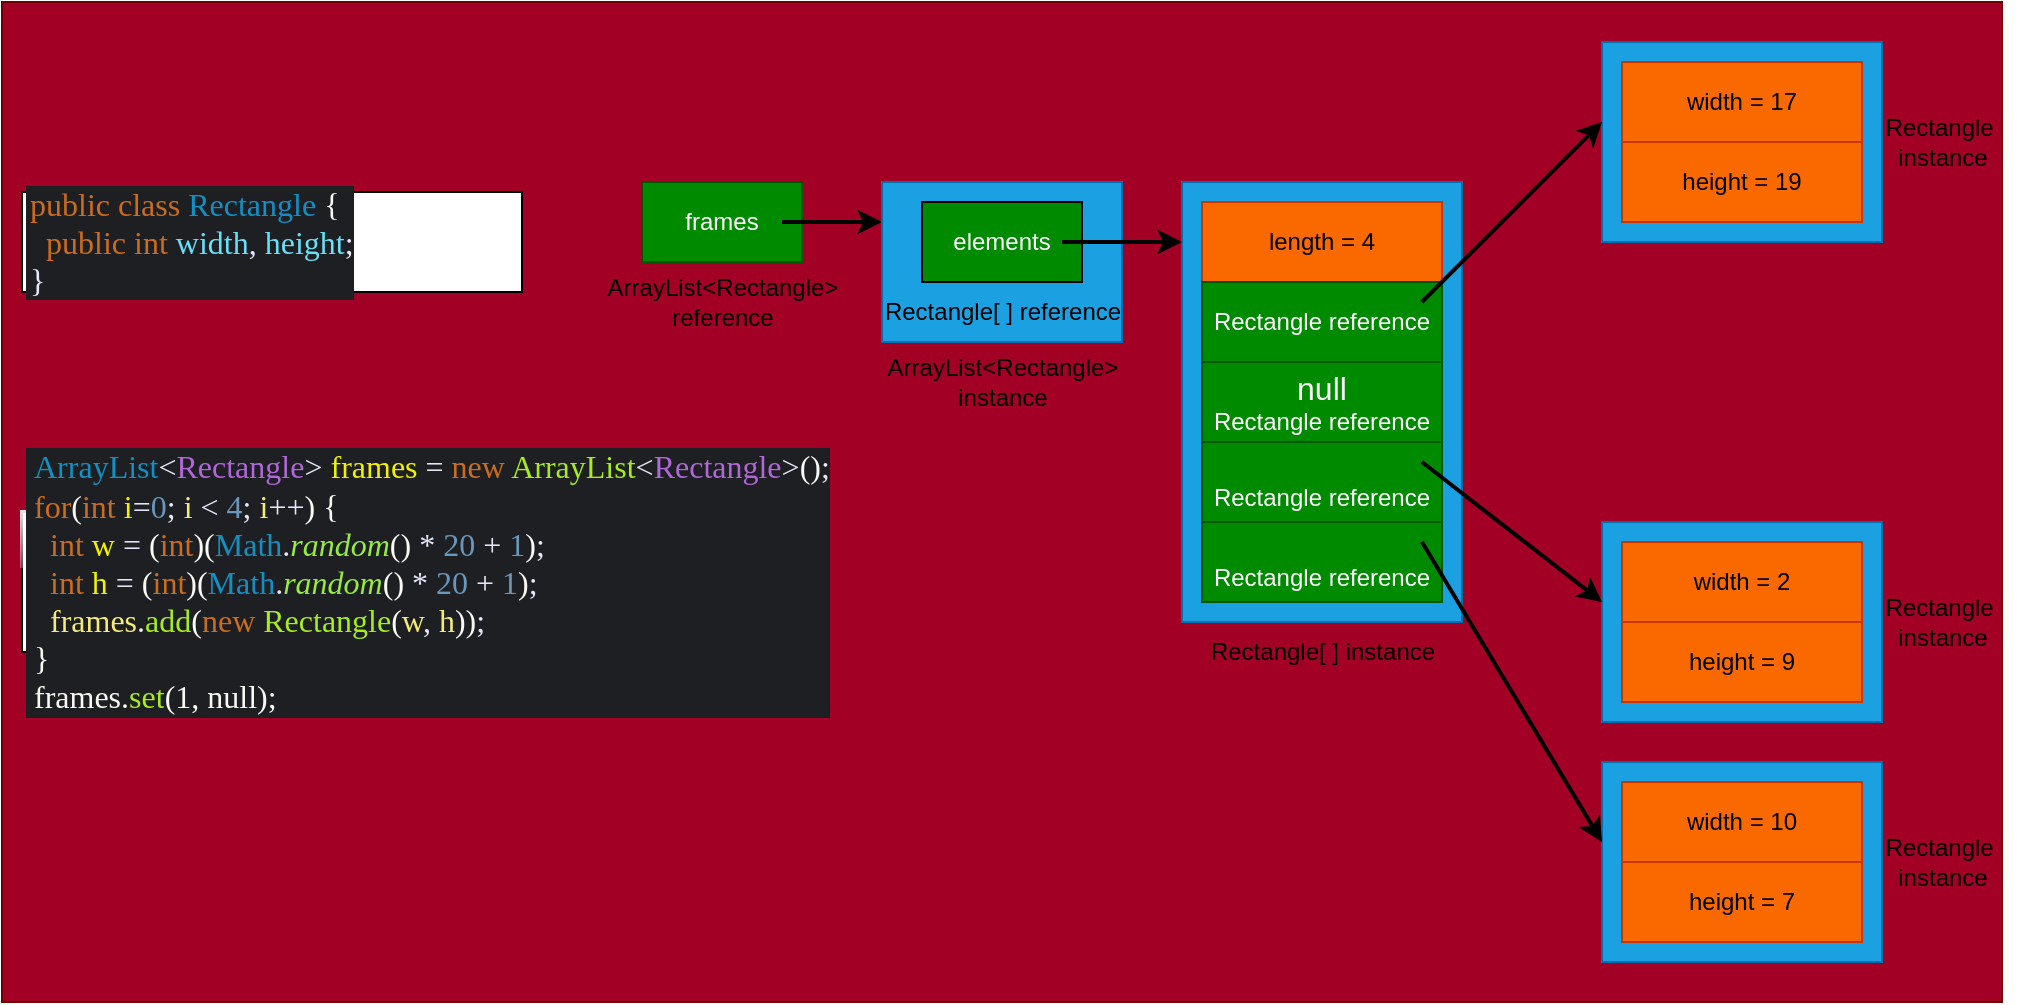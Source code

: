 <mxfile version="28.2.0">
  <diagram name="Page-1" id="1SaJK4QJmozZwHA5n9lj">
    <mxGraphModel dx="2088" dy="713" grid="1" gridSize="10" guides="1" tooltips="1" connect="1" arrows="1" fold="1" page="1" pageScale="1" pageWidth="827" pageHeight="1169" math="0" shadow="0">
      <root>
        <mxCell id="0" />
        <mxCell id="1" parent="0" />
        <mxCell id="1xBhV_vblewTtPQ-xvQc-46" value="" style="rounded=0;whiteSpace=wrap;html=1;fillColor=light-dark(#A20025,#FFE6EA);fontColor=#ffffff;strokeColor=#6F0000;" parent="1" vertex="1">
          <mxGeometry x="-240" y="260" width="1000" height="500" as="geometry" />
        </mxCell>
        <mxCell id="1xBhV_vblewTtPQ-xvQc-44" value="" style="rounded=0;whiteSpace=wrap;html=1;fillColor=#1ba1e2;fontColor=#ffffff;strokeColor=#006EAF;" parent="1" vertex="1">
          <mxGeometry x="560" y="520" width="140" height="100" as="geometry" />
        </mxCell>
        <mxCell id="1xBhV_vblewTtPQ-xvQc-45" value="" style="rounded=0;whiteSpace=wrap;html=1;fillColor=#1ba1e2;fontColor=#ffffff;strokeColor=#006EAF;" parent="1" vertex="1">
          <mxGeometry x="560" y="640" width="140" height="100" as="geometry" />
        </mxCell>
        <mxCell id="1xBhV_vblewTtPQ-xvQc-42" value="" style="rounded=0;whiteSpace=wrap;html=1;fillColor=#1ba1e2;fontColor=#ffffff;strokeColor=#006EAF;" parent="1" vertex="1">
          <mxGeometry x="560" y="280" width="140" height="100" as="geometry" />
        </mxCell>
        <mxCell id="1xBhV_vblewTtPQ-xvQc-41" value="" style="rounded=0;whiteSpace=wrap;html=1;fillColor=#1ba1e2;fontColor=#ffffff;strokeColor=#006EAF;" parent="1" vertex="1">
          <mxGeometry x="350" y="350" width="140" height="220" as="geometry" />
        </mxCell>
        <mxCell id="1xBhV_vblewTtPQ-xvQc-1" value="frames" style="rounded=0;whiteSpace=wrap;html=1;fillColor=#008a00;fontColor=#ffffff;strokeColor=light-dark(#005700,#000000);strokeWidth=1;" parent="1" vertex="1">
          <mxGeometry x="80" y="350" width="80" height="40" as="geometry" />
        </mxCell>
        <mxCell id="1xBhV_vblewTtPQ-xvQc-2" value="" style="endArrow=classic;html=1;rounded=0;strokeColor=light-dark(#000000,#000000);strokeWidth=2;" parent="1" edge="1">
          <mxGeometry width="50" height="50" relative="1" as="geometry">
            <mxPoint x="150" y="370" as="sourcePoint" />
            <mxPoint x="200" y="370" as="targetPoint" />
          </mxGeometry>
        </mxCell>
        <mxCell id="1xBhV_vblewTtPQ-xvQc-5" value="" style="rounded=0;whiteSpace=wrap;html=1;fillColor=#1ba1e2;fontColor=#ffffff;strokeColor=#006EAF;" parent="1" vertex="1">
          <mxGeometry x="200" y="350" width="120" height="80" as="geometry" />
        </mxCell>
        <mxCell id="1xBhV_vblewTtPQ-xvQc-6" value="elements" style="rounded=0;whiteSpace=wrap;html=1;fillColor=#008a00;fontColor=#ffffff;strokeColor=light-dark(#000000,#000000);" parent="1" vertex="1">
          <mxGeometry x="220" y="360" width="80" height="40" as="geometry" />
        </mxCell>
        <mxCell id="1xBhV_vblewTtPQ-xvQc-7" value="Rectangle[ ]&amp;nbsp;&lt;span style=&quot;background-color: transparent; color: light-dark(rgb(0, 0, 0), rgb(255, 255, 255));&quot;&gt;reference&lt;/span&gt;" style="text;html=1;align=center;verticalAlign=middle;resizable=0;points=[];autosize=1;strokeColor=none;fillColor=none;" parent="1" vertex="1">
          <mxGeometry x="190" y="400" width="140" height="30" as="geometry" />
        </mxCell>
        <mxCell id="1xBhV_vblewTtPQ-xvQc-8" value="ArrayList&amp;lt;Rectangle&amp;gt;&lt;div&gt;reference&lt;/div&gt;" style="text;html=1;align=center;verticalAlign=middle;resizable=0;points=[];autosize=1;fontColor=light-dark(#000000,#000000);" parent="1" vertex="1">
          <mxGeometry x="50" y="390" width="140" height="40" as="geometry" />
        </mxCell>
        <mxCell id="1xBhV_vblewTtPQ-xvQc-9" value="ArrayList&amp;lt;Rectangle&amp;gt;&lt;div&gt;instance&lt;/div&gt;" style="text;html=1;align=center;verticalAlign=middle;resizable=0;points=[];autosize=1;strokeWidth=0;fontColor=light-dark(#000000,#000000);" parent="1" vertex="1">
          <mxGeometry x="190" y="430" width="140" height="40" as="geometry" />
        </mxCell>
        <mxCell id="1xBhV_vblewTtPQ-xvQc-10" value="length = 4" style="rounded=0;whiteSpace=wrap;html=1;fillColor=#fa6800;fontColor=#000000;strokeColor=#C73500;" parent="1" vertex="1">
          <mxGeometry x="360" y="360" width="120" height="40" as="geometry" />
        </mxCell>
        <mxCell id="1xBhV_vblewTtPQ-xvQc-11" value="&lt;div&gt;&lt;span style=&quot;background-color: transparent; color: light-dark(rgb(255, 255, 255), rgb(18, 18, 18));&quot;&gt;Rectangle reference&lt;/span&gt;&lt;/div&gt;" style="rounded=0;whiteSpace=wrap;html=1;fillColor=#008a00;fontColor=#ffffff;strokeColor=light-dark(#005700,#000000);strokeWidth=1;" parent="1" vertex="1">
          <mxGeometry x="360" y="400" width="120" height="40" as="geometry" />
        </mxCell>
        <mxCell id="1xBhV_vblewTtPQ-xvQc-17" value="&lt;div&gt;&lt;span style=&quot;background-color: transparent;&quot;&gt;&lt;font style=&quot;font-size: 16px; color: light-dark(rgb(255, 255, 255), rgb(255, 0, 0));&quot;&gt;null&lt;/font&gt;&lt;/span&gt;&lt;/div&gt;&lt;div&gt;&lt;span style=&quot;background-color: transparent; color: light-dark(rgb(255, 255, 255), rgb(18, 18, 18));&quot;&gt;Rectangle reference&lt;/span&gt;&lt;/div&gt;" style="rounded=0;whiteSpace=wrap;html=1;fillColor=#008a00;fontColor=#ffffff;strokeColor=light-dark(#005700,#000000);strokeWidth=1;" parent="1" vertex="1">
          <mxGeometry x="360" y="440" width="120" height="40" as="geometry" />
        </mxCell>
        <mxCell id="1xBhV_vblewTtPQ-xvQc-18" value="&lt;div&gt;&lt;br&gt;&lt;/div&gt;Rectangle reference" style="rounded=0;whiteSpace=wrap;html=1;fillColor=#008a00;fontColor=#ffffff;strokeColor=light-dark(#005700,#000000);strokeWidth=1;" parent="1" vertex="1">
          <mxGeometry x="360" y="480" width="120" height="40" as="geometry" />
        </mxCell>
        <mxCell id="1xBhV_vblewTtPQ-xvQc-19" value="&lt;div&gt;&lt;br&gt;&lt;/div&gt;Rectangle reference" style="rounded=0;whiteSpace=wrap;html=1;fillColor=#008a00;fontColor=#ffffff;strokeColor=light-dark(#005700,#000000);strokeWidth=1;" parent="1" vertex="1">
          <mxGeometry x="360" y="520" width="120" height="40" as="geometry" />
        </mxCell>
        <mxCell id="1xBhV_vblewTtPQ-xvQc-21" value="" style="endArrow=classic;html=1;rounded=0;strokeColor=light-dark(#000000,#000000);strokeWidth=2;" parent="1" edge="1">
          <mxGeometry width="50" height="50" relative="1" as="geometry">
            <mxPoint x="470" y="410" as="sourcePoint" />
            <mxPoint x="560" y="320" as="targetPoint" />
          </mxGeometry>
        </mxCell>
        <mxCell id="1xBhV_vblewTtPQ-xvQc-23" value="" style="endArrow=classic;html=1;rounded=0;strokeColor=light-dark(#000000,#000000);strokeWidth=2;" parent="1" edge="1">
          <mxGeometry width="50" height="50" relative="1" as="geometry">
            <mxPoint x="470" y="490" as="sourcePoint" />
            <mxPoint x="560" y="560" as="targetPoint" />
          </mxGeometry>
        </mxCell>
        <mxCell id="1xBhV_vblewTtPQ-xvQc-24" value="" style="endArrow=classic;html=1;rounded=0;strokeColor=light-dark(#000000,#000000);strokeWidth=2;" parent="1" edge="1">
          <mxGeometry width="50" height="50" relative="1" as="geometry">
            <mxPoint x="470" y="530" as="sourcePoint" />
            <mxPoint x="560" y="680" as="targetPoint" />
          </mxGeometry>
        </mxCell>
        <mxCell id="1xBhV_vblewTtPQ-xvQc-25" value="width = 17" style="rounded=0;whiteSpace=wrap;html=1;fillColor=#fa6800;fontColor=#000000;strokeColor=#C73500;" parent="1" vertex="1">
          <mxGeometry x="570" y="290" width="120" height="40" as="geometry" />
        </mxCell>
        <mxCell id="1xBhV_vblewTtPQ-xvQc-26" value="height = 19" style="rounded=0;whiteSpace=wrap;html=1;fillColor=#fa6800;fontColor=#000000;strokeColor=#C73500;" parent="1" vertex="1">
          <mxGeometry x="570" y="330" width="120" height="40" as="geometry" />
        </mxCell>
        <mxCell id="1xBhV_vblewTtPQ-xvQc-28" value="Rectangle&amp;nbsp;&lt;div&gt;instance&lt;/div&gt;" style="text;html=1;align=center;verticalAlign=middle;resizable=0;points=[];autosize=1;fontColor=light-dark(#000000,#000000);" parent="1" vertex="1">
          <mxGeometry x="690" y="310" width="80" height="40" as="geometry" />
        </mxCell>
        <mxCell id="1xBhV_vblewTtPQ-xvQc-32" value="width = 2" style="rounded=0;whiteSpace=wrap;html=1;fillColor=#fa6800;fontColor=#000000;strokeColor=#C73500;" parent="1" vertex="1">
          <mxGeometry x="570" y="530" width="120" height="40" as="geometry" />
        </mxCell>
        <mxCell id="1xBhV_vblewTtPQ-xvQc-33" value="height = 9" style="rounded=0;whiteSpace=wrap;html=1;fillColor=#fa6800;fontColor=#000000;strokeColor=#C73500;" parent="1" vertex="1">
          <mxGeometry x="570" y="570" width="120" height="40" as="geometry" />
        </mxCell>
        <mxCell id="1xBhV_vblewTtPQ-xvQc-34" value="Rectangle&amp;nbsp;&lt;div&gt;instance&lt;/div&gt;" style="text;html=1;align=center;verticalAlign=middle;resizable=0;points=[];autosize=1;fontColor=light-dark(#000000,#000000);" parent="1" vertex="1">
          <mxGeometry x="690" y="550" width="80" height="40" as="geometry" />
        </mxCell>
        <mxCell id="1xBhV_vblewTtPQ-xvQc-35" value="width = 10" style="rounded=0;whiteSpace=wrap;html=1;fillColor=#fa6800;fontColor=#000000;strokeColor=#C73500;" parent="1" vertex="1">
          <mxGeometry x="570" y="650" width="120" height="40" as="geometry" />
        </mxCell>
        <mxCell id="1xBhV_vblewTtPQ-xvQc-36" value="height = 7" style="rounded=0;whiteSpace=wrap;html=1;fillColor=#fa6800;fontColor=#000000;strokeColor=#C73500;" parent="1" vertex="1">
          <mxGeometry x="570" y="690" width="120" height="40" as="geometry" />
        </mxCell>
        <mxCell id="1xBhV_vblewTtPQ-xvQc-37" value="Rectangle&amp;nbsp;&lt;div&gt;instance&lt;/div&gt;" style="text;html=1;align=center;verticalAlign=middle;resizable=0;points=[];autosize=1;fontColor=light-dark(#000000,#000000);" parent="1" vertex="1">
          <mxGeometry x="690" y="670" width="80" height="40" as="geometry" />
        </mxCell>
        <mxCell id="1xBhV_vblewTtPQ-xvQc-38" value="" style="endArrow=classic;html=1;rounded=0;strokeColor=light-dark(#000000,#000000);strokeWidth=2;" parent="1" edge="1">
          <mxGeometry width="50" height="50" relative="1" as="geometry">
            <mxPoint x="290" y="380" as="sourcePoint" />
            <mxPoint x="350" y="380" as="targetPoint" />
          </mxGeometry>
        </mxCell>
        <mxCell id="1xBhV_vblewTtPQ-xvQc-40" value="Rectangle[ ] instance" style="text;html=1;align=center;verticalAlign=middle;resizable=0;points=[];autosize=1;fontColor=light-dark(#000000,#000000);" parent="1" vertex="1">
          <mxGeometry x="350" y="570" width="140" height="30" as="geometry" />
        </mxCell>
        <mxCell id="1xBhV_vblewTtPQ-xvQc-47" value="&lt;div style=&quot;background-color: rgb(30, 31, 34); padding: 0px 0px 0px 2px;&quot;&gt;&lt;div style=&quot;font-family: Menlo; white-space: pre; color: rgb(204, 204, 204);&quot;&gt;&lt;p style=&quot;color: light-dark(rgb(204, 204, 204), rgb(62, 62, 62)); margin: 0px;&quot;&gt;&lt;font style=&quot;font-size: 16px;&quot;&gt;&lt;span style=&quot;color: rgb(204, 108, 29);&quot;&gt;public&lt;/span&gt;&lt;span style=&quot;color: rgb(217, 232, 247);&quot;&gt; &lt;/span&gt;&lt;span style=&quot;color: rgb(204, 108, 29);&quot;&gt;class&lt;/span&gt;&lt;span style=&quot;color: rgb(217, 232, 247);&quot;&gt; &lt;/span&gt;&lt;span style=&quot;color: rgb(18, 144, 195);&quot;&gt;Rectangle&lt;/span&gt;&lt;span style=&quot;color: rgb(217, 232, 247);&quot;&gt; &lt;/span&gt;&lt;span style=&quot;color: rgb(249, 250, 244);&quot;&gt;{&lt;/span&gt;&lt;/font&gt;&lt;/p&gt;&lt;p style=&quot;margin: 0px;&quot;&gt;&lt;font style=&quot;font-size: 16px;&quot;&gt;&lt;span style=&quot;color: rgb(204, 108, 29);&quot;&gt;&lt;font color=&quot;#3e3e3e&quot;&gt;  &lt;/font&gt;&lt;/span&gt;&lt;span style=&quot;color: rgb(204, 108, 29);&quot;&gt;public&lt;/span&gt;&lt;span style=&quot;color: rgb(217, 232, 247);&quot;&gt; &lt;/span&gt;&lt;span style=&quot;color: rgb(204, 108, 29);&quot;&gt;int&lt;/span&gt;&lt;span style=&quot;color: rgb(217, 232, 247);&quot;&gt; &lt;/span&gt;&lt;span style=&quot;color: rgb(102, 225, 248);&quot;&gt;width&lt;/span&gt;&lt;span style=&quot;color: rgb(230, 230, 250);&quot;&gt;,&lt;/span&gt;&lt;span style=&quot;color: rgb(217, 232, 247);&quot;&gt; &lt;/span&gt;&lt;span style=&quot;color: rgb(102, 225, 248);&quot;&gt;height&lt;/span&gt;&lt;span style=&quot;color: rgb(230, 230, 250);&quot;&gt;;&lt;/span&gt;&lt;/font&gt;&lt;/p&gt;&lt;p style=&quot;color: light-dark(rgb(204, 204, 204), rgb(62, 62, 62)); margin: 0px;&quot;&gt;&lt;span style=&quot;color: rgb(230, 230, 250);&quot;&gt;&lt;font style=&quot;font-size: 16px;&quot;&gt;}&lt;/font&gt;&lt;/span&gt;&lt;/p&gt;&lt;/div&gt;&lt;/div&gt;" style="rounded=0;whiteSpace=wrap;html=1;align=left;" parent="1" vertex="1">
          <mxGeometry x="-230" y="355" width="250" height="50" as="geometry" />
        </mxCell>
        <mxCell id="1xBhV_vblewTtPQ-xvQc-48" value="&lt;div style=&quot;background-color: rgb(30, 31, 34); padding: 0px 0px 0px 2px;&quot;&gt;&lt;div style=&quot;font-family: Menlo; white-space: pre; color: rgb(204, 204, 204);&quot;&gt;&lt;div style=&quot;background-color: rgb(30, 31, 34); padding: 0px 0px 0px 2px;&quot;&gt;&lt;div style=&quot;&quot;&gt;&lt;p style=&quot;color: rgb(204, 204, 204); margin: 0px;&quot;&gt;&lt;font style=&quot;font-size: 16px;&quot;&gt;&lt;span style=&quot;color: rgb(18, 144, 195);&quot;&gt;ArrayList&lt;/span&gt;&lt;span style=&quot;color: rgb(230, 230, 250);&quot;&gt;&amp;lt;&lt;/span&gt;&lt;span style=&quot;color: rgb(177, 102, 218);&quot;&gt;Rectangle&lt;/span&gt;&lt;span style=&quot;color: rgb(230, 230, 250);&quot;&gt;&amp;gt;&lt;/span&gt;&lt;span style=&quot;color: rgb(217, 232, 247);&quot;&gt; &lt;/span&gt;&lt;span style=&quot;color: rgb(242, 242, 0);&quot;&gt;frames&lt;/span&gt;&lt;span style=&quot;color: rgb(217, 232, 247);&quot;&gt; &lt;/span&gt;&lt;span style=&quot;color: rgb(230, 230, 250);&quot;&gt;=&lt;/span&gt;&lt;span style=&quot;color: rgb(217, 232, 247);&quot;&gt; &lt;/span&gt;&lt;span style=&quot;color: rgb(204, 108, 29);&quot;&gt;new&lt;/span&gt;&lt;span style=&quot;color: rgb(217, 232, 247);&quot;&gt; &lt;/span&gt;&lt;span style=&quot;color: rgb(167, 236, 33);&quot;&gt;ArrayList&lt;/span&gt;&lt;span style=&quot;color: rgb(230, 230, 250);&quot;&gt;&amp;lt;&lt;/span&gt;&lt;span style=&quot;color: rgb(177, 102, 218);&quot;&gt;Rectangle&lt;/span&gt;&lt;span style=&quot;color: rgb(230, 230, 250);&quot;&gt;&amp;gt;&lt;/span&gt;&lt;span style=&quot;color: rgb(249, 250, 244);&quot;&gt;()&lt;/span&gt;&lt;span style=&quot;color: rgb(230, 230, 250);&quot;&gt;;&lt;/span&gt;&lt;/font&gt;&lt;/p&gt;&lt;p style=&quot;color: rgb(204, 204, 204); margin: 0px;&quot;&gt;&lt;font style=&quot;font-size: 16px;&quot;&gt;&lt;span style=&quot;color: rgb(204, 108, 29);&quot;&gt;for&lt;/span&gt;&lt;span style=&quot;color: rgb(249, 250, 244);&quot;&gt;(&lt;/span&gt;&lt;span style=&quot;color: rgb(204, 108, 29);&quot;&gt;int&lt;/span&gt;&lt;span style=&quot;color: rgb(217, 232, 247);&quot;&gt; &lt;/span&gt;&lt;span style=&quot;color: rgb(242, 242, 0);&quot;&gt;i&lt;/span&gt;&lt;span style=&quot;color: rgb(230, 230, 250);&quot;&gt;=&lt;/span&gt;&lt;span style=&quot;color: rgb(104, 151, 187);&quot;&gt;0&lt;/span&gt;&lt;span style=&quot;color: rgb(230, 230, 250);&quot;&gt;;&lt;/span&gt;&lt;span style=&quot;color: rgb(217, 232, 247);&quot;&gt; &lt;/span&gt;&lt;span style=&quot;color: rgb(243, 236, 121);&quot;&gt;i&lt;/span&gt;&lt;span style=&quot;color: rgb(217, 232, 247);&quot;&gt; &lt;/span&gt;&lt;span style=&quot;color: rgb(230, 230, 250);&quot;&gt;&amp;lt;&lt;/span&gt;&lt;span style=&quot;color: rgb(217, 232, 247);&quot;&gt; &lt;/span&gt;&lt;span style=&quot;color: rgb(104, 151, 187);&quot;&gt;4&lt;/span&gt;&lt;span style=&quot;color: rgb(230, 230, 250);&quot;&gt;;&lt;/span&gt;&lt;span style=&quot;color: rgb(217, 232, 247);&quot;&gt; &lt;/span&gt;&lt;span style=&quot;color: rgb(243, 236, 121);&quot;&gt;i&lt;/span&gt;&lt;span style=&quot;color: rgb(230, 230, 250);&quot;&gt;++&lt;/span&gt;&lt;span style=&quot;color: rgb(249, 250, 244);&quot;&gt;)&lt;/span&gt;&lt;span style=&quot;color: rgb(217, 232, 247);&quot;&gt; &lt;/span&gt;&lt;span style=&quot;color: rgb(249, 250, 244);&quot;&gt;{&lt;/span&gt;&lt;/font&gt;&lt;/p&gt;&lt;p style=&quot;margin: 0px;&quot;&gt;&lt;font style=&quot;font-size: 16px;&quot;&gt;&lt;font color=&quot;#cccccc&quot;&gt;  &lt;/font&gt;&lt;span style=&quot;color: rgb(204, 108, 29);&quot;&gt;int&lt;/span&gt;&lt;span style=&quot;color: rgb(217, 232, 247);&quot;&gt; &lt;/span&gt;&lt;span style=&quot;color: rgb(242, 242, 0);&quot;&gt;w&lt;/span&gt;&lt;span style=&quot;color: rgb(217, 232, 247);&quot;&gt; &lt;/span&gt;&lt;span style=&quot;color: rgb(230, 230, 250);&quot;&gt;=&lt;/span&gt;&lt;span style=&quot;color: rgb(217, 232, 247);&quot;&gt; &lt;/span&gt;&lt;span style=&quot;color: rgb(249, 250, 244);&quot;&gt;(&lt;/span&gt;&lt;span style=&quot;color: rgb(204, 108, 29);&quot;&gt;int&lt;/span&gt;&lt;span style=&quot;color: rgb(249, 250, 244);&quot;&gt;)(&lt;/span&gt;&lt;span style=&quot;color: rgb(18, 144, 195);&quot;&gt;Math&lt;/span&gt;&lt;span style=&quot;color: rgb(230, 230, 250);&quot;&gt;.&lt;/span&gt;&lt;span style=&quot;color: rgb(150, 236, 63); font-style: italic;&quot;&gt;random&lt;/span&gt;&lt;span style=&quot;color: rgb(249, 250, 244);&quot;&gt;()&lt;/span&gt;&lt;span style=&quot;color: rgb(217, 232, 247);&quot;&gt; &lt;/span&gt;&lt;span style=&quot;color: rgb(230, 230, 250);&quot;&gt;*&lt;/span&gt;&lt;span style=&quot;color: rgb(217, 232, 247);&quot;&gt; &lt;/span&gt;&lt;span style=&quot;color: rgb(104, 151, 187);&quot;&gt;20&lt;/span&gt;&lt;span style=&quot;color: rgb(217, 232, 247);&quot;&gt; &lt;/span&gt;&lt;span style=&quot;color: rgb(230, 230, 250);&quot;&gt;+&lt;/span&gt;&lt;span style=&quot;color: rgb(217, 232, 247);&quot;&gt; &lt;/span&gt;&lt;span style=&quot;color: rgb(104, 151, 187);&quot;&gt;1&lt;/span&gt;&lt;span style=&quot;color: rgb(249, 250, 244);&quot;&gt;)&lt;/span&gt;&lt;span style=&quot;color: rgb(230, 230, 250);&quot;&gt;;&lt;/span&gt;&lt;/font&gt;&lt;/p&gt;&lt;p style=&quot;margin: 0px;&quot;&gt;&lt;font style=&quot;font-size: 16px;&quot;&gt;&lt;font color=&quot;#cccccc&quot;&gt;  &lt;/font&gt;&lt;span style=&quot;color: rgb(204, 108, 29);&quot;&gt;int&lt;/span&gt;&lt;span style=&quot;color: rgb(217, 232, 247);&quot;&gt; &lt;/span&gt;&lt;span style=&quot;color: rgb(242, 242, 0);&quot;&gt;h&lt;/span&gt;&lt;span style=&quot;color: rgb(217, 232, 247);&quot;&gt; &lt;/span&gt;&lt;span style=&quot;color: rgb(230, 230, 250);&quot;&gt;=&lt;/span&gt;&lt;span style=&quot;color: rgb(217, 232, 247);&quot;&gt; &lt;/span&gt;&lt;span style=&quot;color: rgb(249, 250, 244);&quot;&gt;(&lt;/span&gt;&lt;span style=&quot;color: rgb(204, 108, 29);&quot;&gt;int&lt;/span&gt;&lt;span style=&quot;color: rgb(249, 250, 244);&quot;&gt;)(&lt;/span&gt;&lt;span style=&quot;color: rgb(18, 144, 195);&quot;&gt;Math&lt;/span&gt;&lt;span style=&quot;color: rgb(230, 230, 250);&quot;&gt;.&lt;/span&gt;&lt;span style=&quot;color: rgb(150, 236, 63); font-style: italic;&quot;&gt;random&lt;/span&gt;&lt;span style=&quot;color: rgb(249, 250, 244);&quot;&gt;()&lt;/span&gt;&lt;span style=&quot;color: rgb(217, 232, 247);&quot;&gt; &lt;/span&gt;&lt;span style=&quot;color: rgb(230, 230, 250);&quot;&gt;*&lt;/span&gt;&lt;span style=&quot;color: rgb(217, 232, 247);&quot;&gt; &lt;/span&gt;&lt;span style=&quot;color: rgb(104, 151, 187);&quot;&gt;20&lt;/span&gt;&lt;span style=&quot;color: rgb(217, 232, 247);&quot;&gt; &lt;/span&gt;&lt;span style=&quot;color: rgb(230, 230, 250);&quot;&gt;+&lt;/span&gt;&lt;span style=&quot;color: rgb(217, 232, 247);&quot;&gt; &lt;/span&gt;&lt;span style=&quot;color: rgb(104, 151, 187);&quot;&gt;1&lt;/span&gt;&lt;span style=&quot;color: rgb(249, 250, 244);&quot;&gt;)&lt;/span&gt;&lt;span style=&quot;color: rgb(230, 230, 250);&quot;&gt;;&lt;/span&gt;&lt;/font&gt;&lt;/p&gt;&lt;p style=&quot;margin: 0px;&quot;&gt;&lt;font style=&quot;font-size: 16px;&quot;&gt;&lt;font color=&quot;#cccccc&quot;&gt;  &lt;/font&gt;&lt;span style=&quot;color: rgb(243, 236, 121);&quot;&gt;frames&lt;/span&gt;&lt;span style=&quot;color: rgb(230, 230, 250);&quot;&gt;.&lt;/span&gt;&lt;span style=&quot;color: rgb(167, 236, 33);&quot;&gt;add&lt;/span&gt;&lt;span style=&quot;color: rgb(249, 250, 244);&quot;&gt;(&lt;/span&gt;&lt;span style=&quot;color: rgb(204, 108, 29);&quot;&gt;new&lt;/span&gt;&lt;span style=&quot;color: rgb(217, 232, 247);&quot;&gt; &lt;/span&gt;&lt;span style=&quot;color: rgb(167, 236, 33);&quot;&gt;Rectangle&lt;/span&gt;&lt;span style=&quot;color: rgb(249, 250, 244);&quot;&gt;(&lt;/span&gt;&lt;span style=&quot;color: rgb(243, 236, 121);&quot;&gt;w&lt;/span&gt;&lt;span style=&quot;color: rgb(230, 230, 250);&quot;&gt;,&lt;/span&gt;&lt;span style=&quot;color: rgb(217, 232, 247);&quot;&gt; &lt;/span&gt;&lt;font color=&quot;#f3ec79&quot;&gt;h&lt;/font&gt;&lt;span style=&quot;color: rgb(249, 250, 244);&quot;&gt;))&lt;/span&gt;&lt;span style=&quot;color: rgb(230, 230, 250);&quot;&gt;;&lt;/span&gt;&lt;/font&gt;&lt;/p&gt;&lt;p style=&quot;color: rgb(204, 204, 204); margin: 0px;&quot;&gt;&lt;span style=&quot;color: rgb(249, 250, 244);&quot;&gt;&lt;font style=&quot;font-size: 16px;&quot;&gt;}&lt;br&gt;&lt;/font&gt;&lt;/span&gt;&lt;/p&gt;&lt;p style=&quot;color: rgb(204, 204, 204); margin: 0px;&quot;&gt;&lt;span style=&quot;color: rgb(249, 250, 244);&quot;&gt;&lt;font style=&quot;font-size: 16px;&quot;&gt;frames.&lt;/font&gt;&lt;/span&gt;&lt;span style=&quot;background-color: light-dark(rgb(30, 31, 34), rgb(209, 210, 212)); font-size: 16px; color: rgb(167, 236, 33);&quot;&gt;set&lt;/span&gt;&lt;span style=&quot;background-color: light-dark(rgb(30, 31, 34), rgb(209, 210, 212)); font-size: 16px; color: rgb(249, 250, 244);&quot;&gt;(1, null);&lt;/span&gt;&lt;/p&gt;&lt;/div&gt;&lt;/div&gt;&lt;/div&gt;&lt;/div&gt;" style="rounded=0;whiteSpace=wrap;html=1;align=left;glass=1;flipH=1;" parent="1" vertex="1">
          <mxGeometry x="-230" y="515" width="330" height="70" as="geometry" />
        </mxCell>
      </root>
    </mxGraphModel>
  </diagram>
</mxfile>
